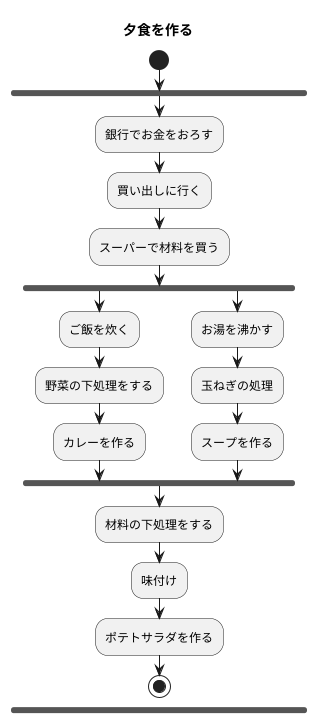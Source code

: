 @startuml 夕食を作る
title 夕食を作る
start
fork
:銀行でお金をおろす;
:買い出しに行く;
:スーパーで材料を買う;
fork
:ご飯を炊く;
:野菜の下処理をする;
:カレーを作る;
fork again
:お湯を沸かす;
:玉ねぎの処理;
:スープを作る;
end fork
:材料の下処理をする;
:味付け;
:ポテトサラダを作る;
stop
@enduml
